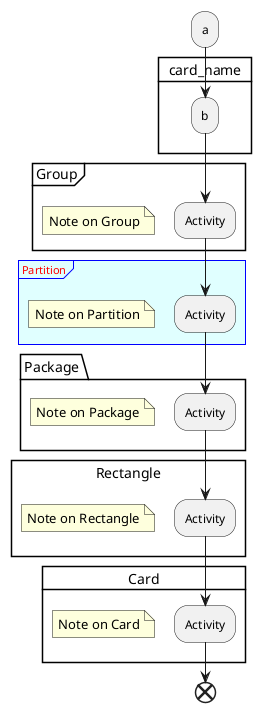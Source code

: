 {
  "sha1": "dsfd0acfvau1yjjggifwkjlyoz1ddrb",
  "insertion": {
    "when": "2024-06-01T09:03:03.416Z",
    "url": "https://forum.plantuml.net/16505/style-partition-group-package-rectangle-activity-diagram",
    "user": "plantuml@gmail.com"
  }
}
@startuml
<style>
partition {
  LineColor blue
  BackgroundColor lightCyan
  LineThickness 1.0
  ArrowThickness 0.5
  FontName Arial Narrow
  FontColor red
  FontSize 11
  FontStyle regular
}
</style>


:a;
card card_name {
:b;
}
group Group
  :Activity;
end group
floating note: Note on Group

partition Partition {
  :Activity;
}
floating note: Note on Partition

package Package {
  :Activity;
}
floating note: Note on Package 

rectangle Rectangle {
  :Activity;
}
floating note: Note on Rectangle 

card Card {
  :Activity;
}
floating note: Note on Card
end

@enduml
